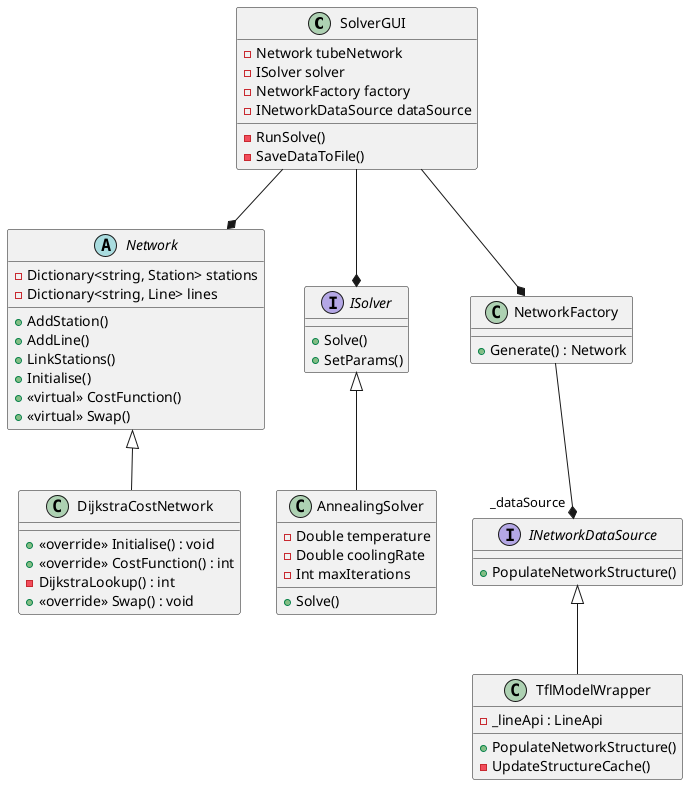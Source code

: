 @startuml
class SolverGUI {
-Network tubeNetwork
-ISolver solver
-NetworkFactory factory
-INetworkDataSource dataSource
-RunSolve()
-SaveDataToFile() 
}
abstract class Network {
-Dictionary<string, Station> stations
-Dictionary<string, Line> lines
+AddStation()
+AddLine()
+LinkStations()
+Initialise()
+ <<virtual>> CostFunction()
+ <<virtual>> Swap()
}
interface ISolver {
+Solve()
+SetParams()
}
class AnnealingSolver  {
+Solve()
-Double temperature
-Double coolingRate
-Int maxIterations
}
class DijkstraCostNetwork {
    + <<override>> Initialise() : void
    + <<override>> CostFunction() : int
    - DijkstraLookup() : int
    + <<override>> Swap() : void
}
class NetworkFactory {
    + Generate() : Network
}
interface INetworkDataSource {
    + PopulateNetworkStructure()
}
class TflModelWrapper {
    - _lineApi : LineApi
    + PopulateNetworkStructure()
    - UpdateStructureCache()
}
INetworkDataSource <|-- TflModelWrapper
NetworkFactory --* "_dataSource" INetworkDataSource
ISolver <|-- AnnealingSolver
SolverGUI --* ISolver
SolverGUI --* Network
Network <|-- DijkstraCostNetwork
SolverGUI --* NetworkFactory
@enduml